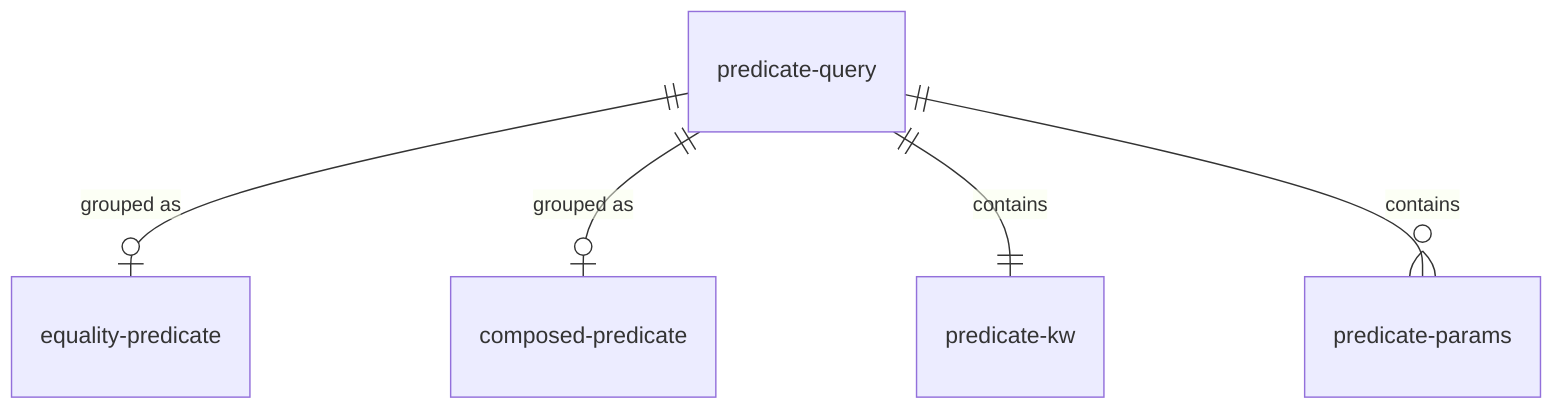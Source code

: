 erDiagram
	predicate-query ||--o| equality-predicate : "grouped as"
	predicate-query ||--o| composed-predicate : "grouped as"
	predicate-query ||--|| predicate-kw : "contains"
	predicate-query ||--o{ predicate-params : "contains"